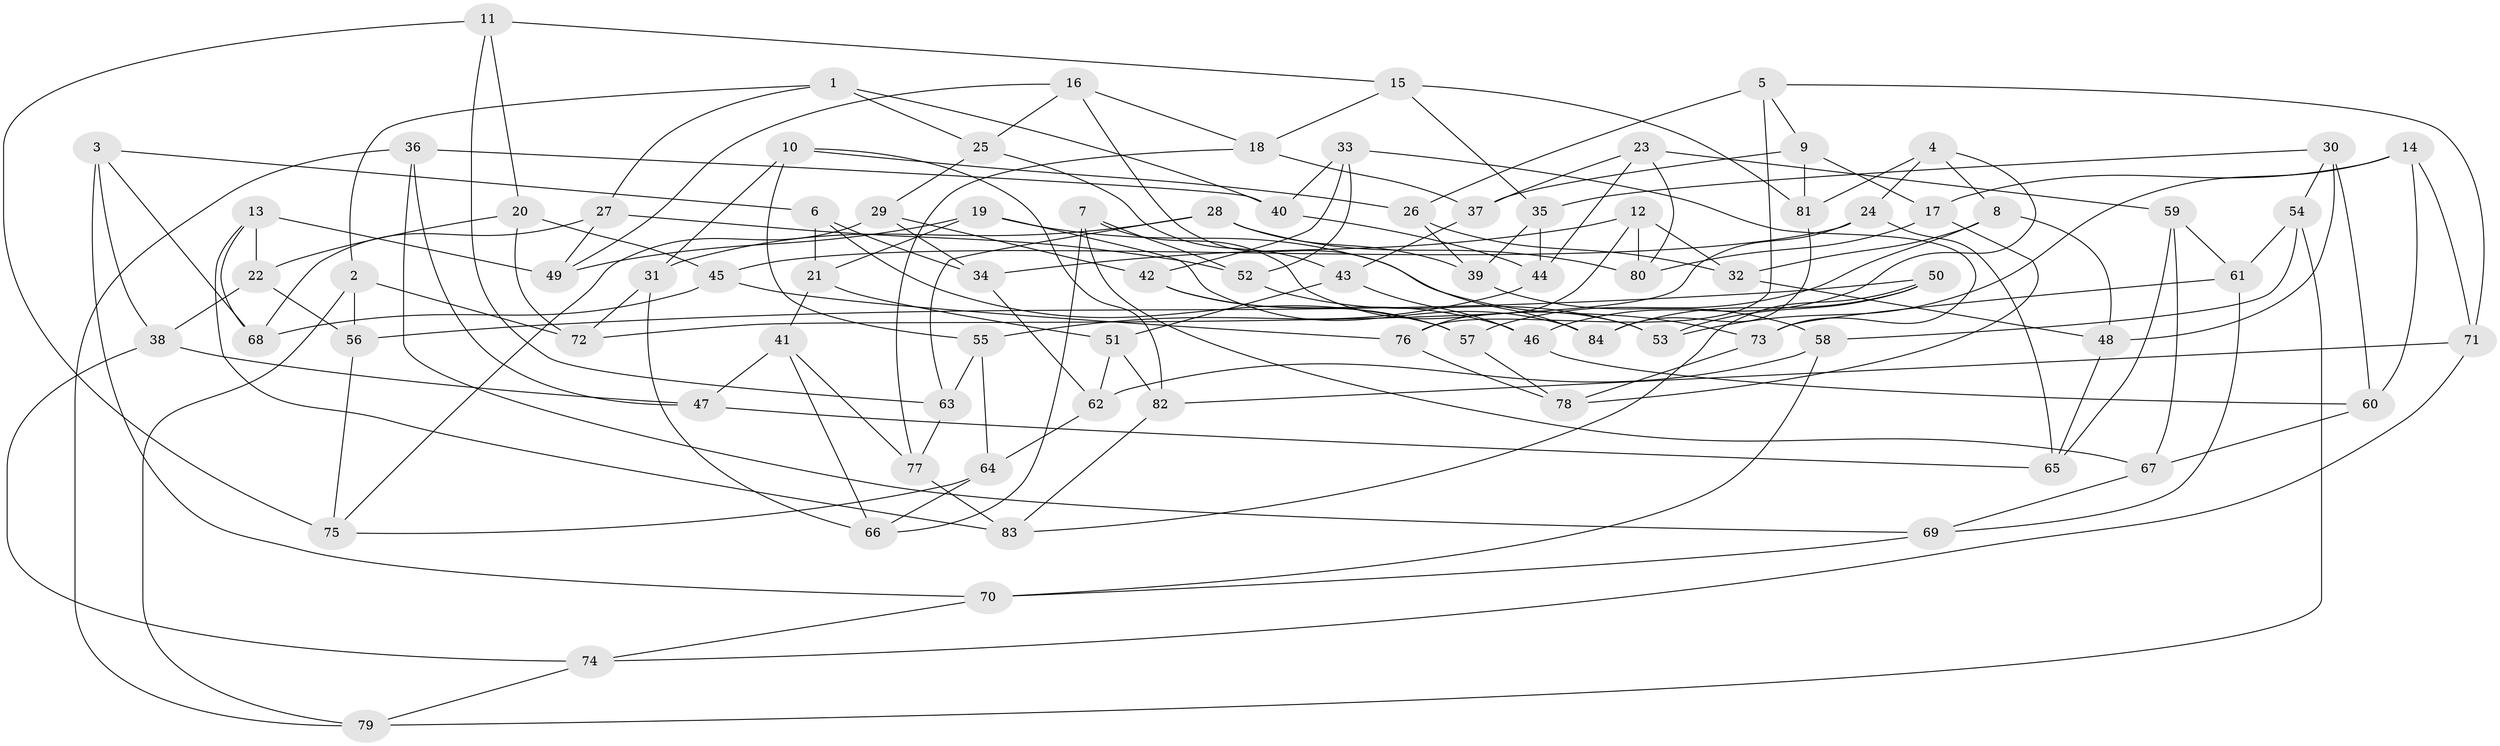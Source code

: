 // Generated by graph-tools (version 1.1) at 2025/50/03/09/25 03:50:46]
// undirected, 84 vertices, 168 edges
graph export_dot {
graph [start="1"]
  node [color=gray90,style=filled];
  1;
  2;
  3;
  4;
  5;
  6;
  7;
  8;
  9;
  10;
  11;
  12;
  13;
  14;
  15;
  16;
  17;
  18;
  19;
  20;
  21;
  22;
  23;
  24;
  25;
  26;
  27;
  28;
  29;
  30;
  31;
  32;
  33;
  34;
  35;
  36;
  37;
  38;
  39;
  40;
  41;
  42;
  43;
  44;
  45;
  46;
  47;
  48;
  49;
  50;
  51;
  52;
  53;
  54;
  55;
  56;
  57;
  58;
  59;
  60;
  61;
  62;
  63;
  64;
  65;
  66;
  67;
  68;
  69;
  70;
  71;
  72;
  73;
  74;
  75;
  76;
  77;
  78;
  79;
  80;
  81;
  82;
  83;
  84;
  1 -- 27;
  1 -- 2;
  1 -- 40;
  1 -- 25;
  2 -- 72;
  2 -- 79;
  2 -- 56;
  3 -- 70;
  3 -- 38;
  3 -- 68;
  3 -- 6;
  4 -- 8;
  4 -- 46;
  4 -- 81;
  4 -- 24;
  5 -- 9;
  5 -- 71;
  5 -- 76;
  5 -- 26;
  6 -- 57;
  6 -- 21;
  6 -- 34;
  7 -- 66;
  7 -- 67;
  7 -- 53;
  7 -- 52;
  8 -- 57;
  8 -- 48;
  8 -- 32;
  9 -- 37;
  9 -- 81;
  9 -- 17;
  10 -- 31;
  10 -- 82;
  10 -- 55;
  10 -- 26;
  11 -- 75;
  11 -- 20;
  11 -- 63;
  11 -- 15;
  12 -- 76;
  12 -- 32;
  12 -- 80;
  12 -- 34;
  13 -- 22;
  13 -- 83;
  13 -- 49;
  13 -- 68;
  14 -- 71;
  14 -- 17;
  14 -- 53;
  14 -- 60;
  15 -- 18;
  15 -- 35;
  15 -- 81;
  16 -- 84;
  16 -- 49;
  16 -- 18;
  16 -- 25;
  17 -- 80;
  17 -- 78;
  18 -- 77;
  18 -- 37;
  19 -- 84;
  19 -- 49;
  19 -- 73;
  19 -- 21;
  20 -- 72;
  20 -- 22;
  20 -- 45;
  21 -- 51;
  21 -- 41;
  22 -- 38;
  22 -- 56;
  23 -- 44;
  23 -- 59;
  23 -- 80;
  23 -- 37;
  24 -- 72;
  24 -- 65;
  24 -- 45;
  25 -- 29;
  25 -- 43;
  26 -- 32;
  26 -- 39;
  27 -- 68;
  27 -- 49;
  27 -- 52;
  28 -- 63;
  28 -- 80;
  28 -- 39;
  28 -- 31;
  29 -- 42;
  29 -- 34;
  29 -- 75;
  30 -- 60;
  30 -- 54;
  30 -- 48;
  30 -- 35;
  31 -- 66;
  31 -- 72;
  32 -- 48;
  33 -- 73;
  33 -- 42;
  33 -- 52;
  33 -- 40;
  34 -- 62;
  35 -- 39;
  35 -- 44;
  36 -- 40;
  36 -- 47;
  36 -- 79;
  36 -- 69;
  37 -- 43;
  38 -- 47;
  38 -- 74;
  39 -- 58;
  40 -- 44;
  41 -- 47;
  41 -- 66;
  41 -- 77;
  42 -- 57;
  42 -- 46;
  43 -- 46;
  43 -- 51;
  44 -- 55;
  45 -- 68;
  45 -- 76;
  46 -- 60;
  47 -- 65;
  48 -- 65;
  50 -- 53;
  50 -- 83;
  50 -- 84;
  50 -- 56;
  51 -- 62;
  51 -- 82;
  52 -- 53;
  54 -- 79;
  54 -- 61;
  54 -- 58;
  55 -- 64;
  55 -- 63;
  56 -- 75;
  57 -- 78;
  58 -- 62;
  58 -- 70;
  59 -- 61;
  59 -- 67;
  59 -- 65;
  60 -- 67;
  61 -- 73;
  61 -- 69;
  62 -- 64;
  63 -- 77;
  64 -- 66;
  64 -- 75;
  67 -- 69;
  69 -- 70;
  70 -- 74;
  71 -- 74;
  71 -- 82;
  73 -- 78;
  74 -- 79;
  76 -- 78;
  77 -- 83;
  81 -- 84;
  82 -- 83;
}
